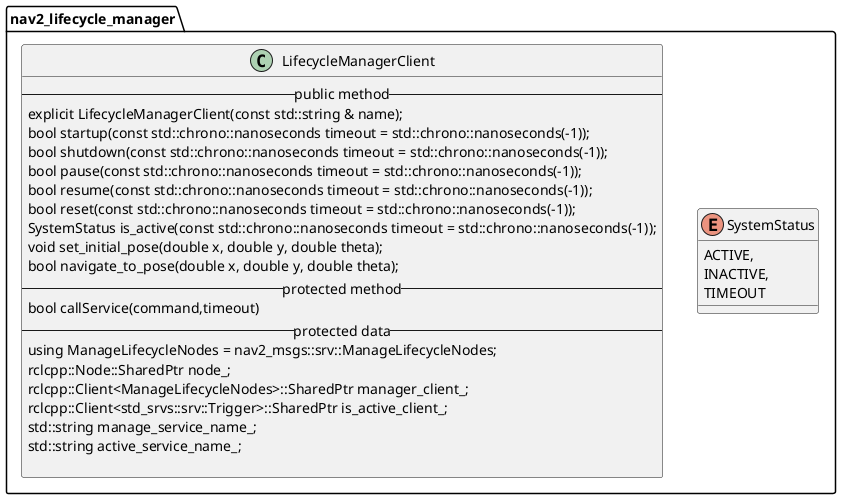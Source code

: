 @startuml
'https://plantuml.com/class-diagram

namespace nav2_lifecycle_manager{
enum SystemStatus{
ACTIVE,
INACTIVE,
TIMEOUT
}

class LifecycleManagerClient{
-- public method --
explicit LifecycleManagerClient(const std::string & name);
bool startup(const std::chrono::nanoseconds timeout = std::chrono::nanoseconds(-1));
bool shutdown(const std::chrono::nanoseconds timeout = std::chrono::nanoseconds(-1));
bool pause(const std::chrono::nanoseconds timeout = std::chrono::nanoseconds(-1));
bool resume(const std::chrono::nanoseconds timeout = std::chrono::nanoseconds(-1));
bool reset(const std::chrono::nanoseconds timeout = std::chrono::nanoseconds(-1));
SystemStatus is_active(const std::chrono::nanoseconds timeout = std::chrono::nanoseconds(-1));
void set_initial_pose(double x, double y, double theta);
bool navigate_to_pose(double x, double y, double theta);
-- protected method --
bool callService(command,timeout)
-- protected data --
using ManageLifecycleNodes = nav2_msgs::srv::ManageLifecycleNodes;
rclcpp::Node::SharedPtr node_;
rclcpp::Client<ManageLifecycleNodes>::SharedPtr manager_client_;
rclcpp::Client<std_srvs::srv::Trigger>::SharedPtr is_active_client_;
std::string manage_service_name_;
std::string active_service_name_;

}



}
@enduml